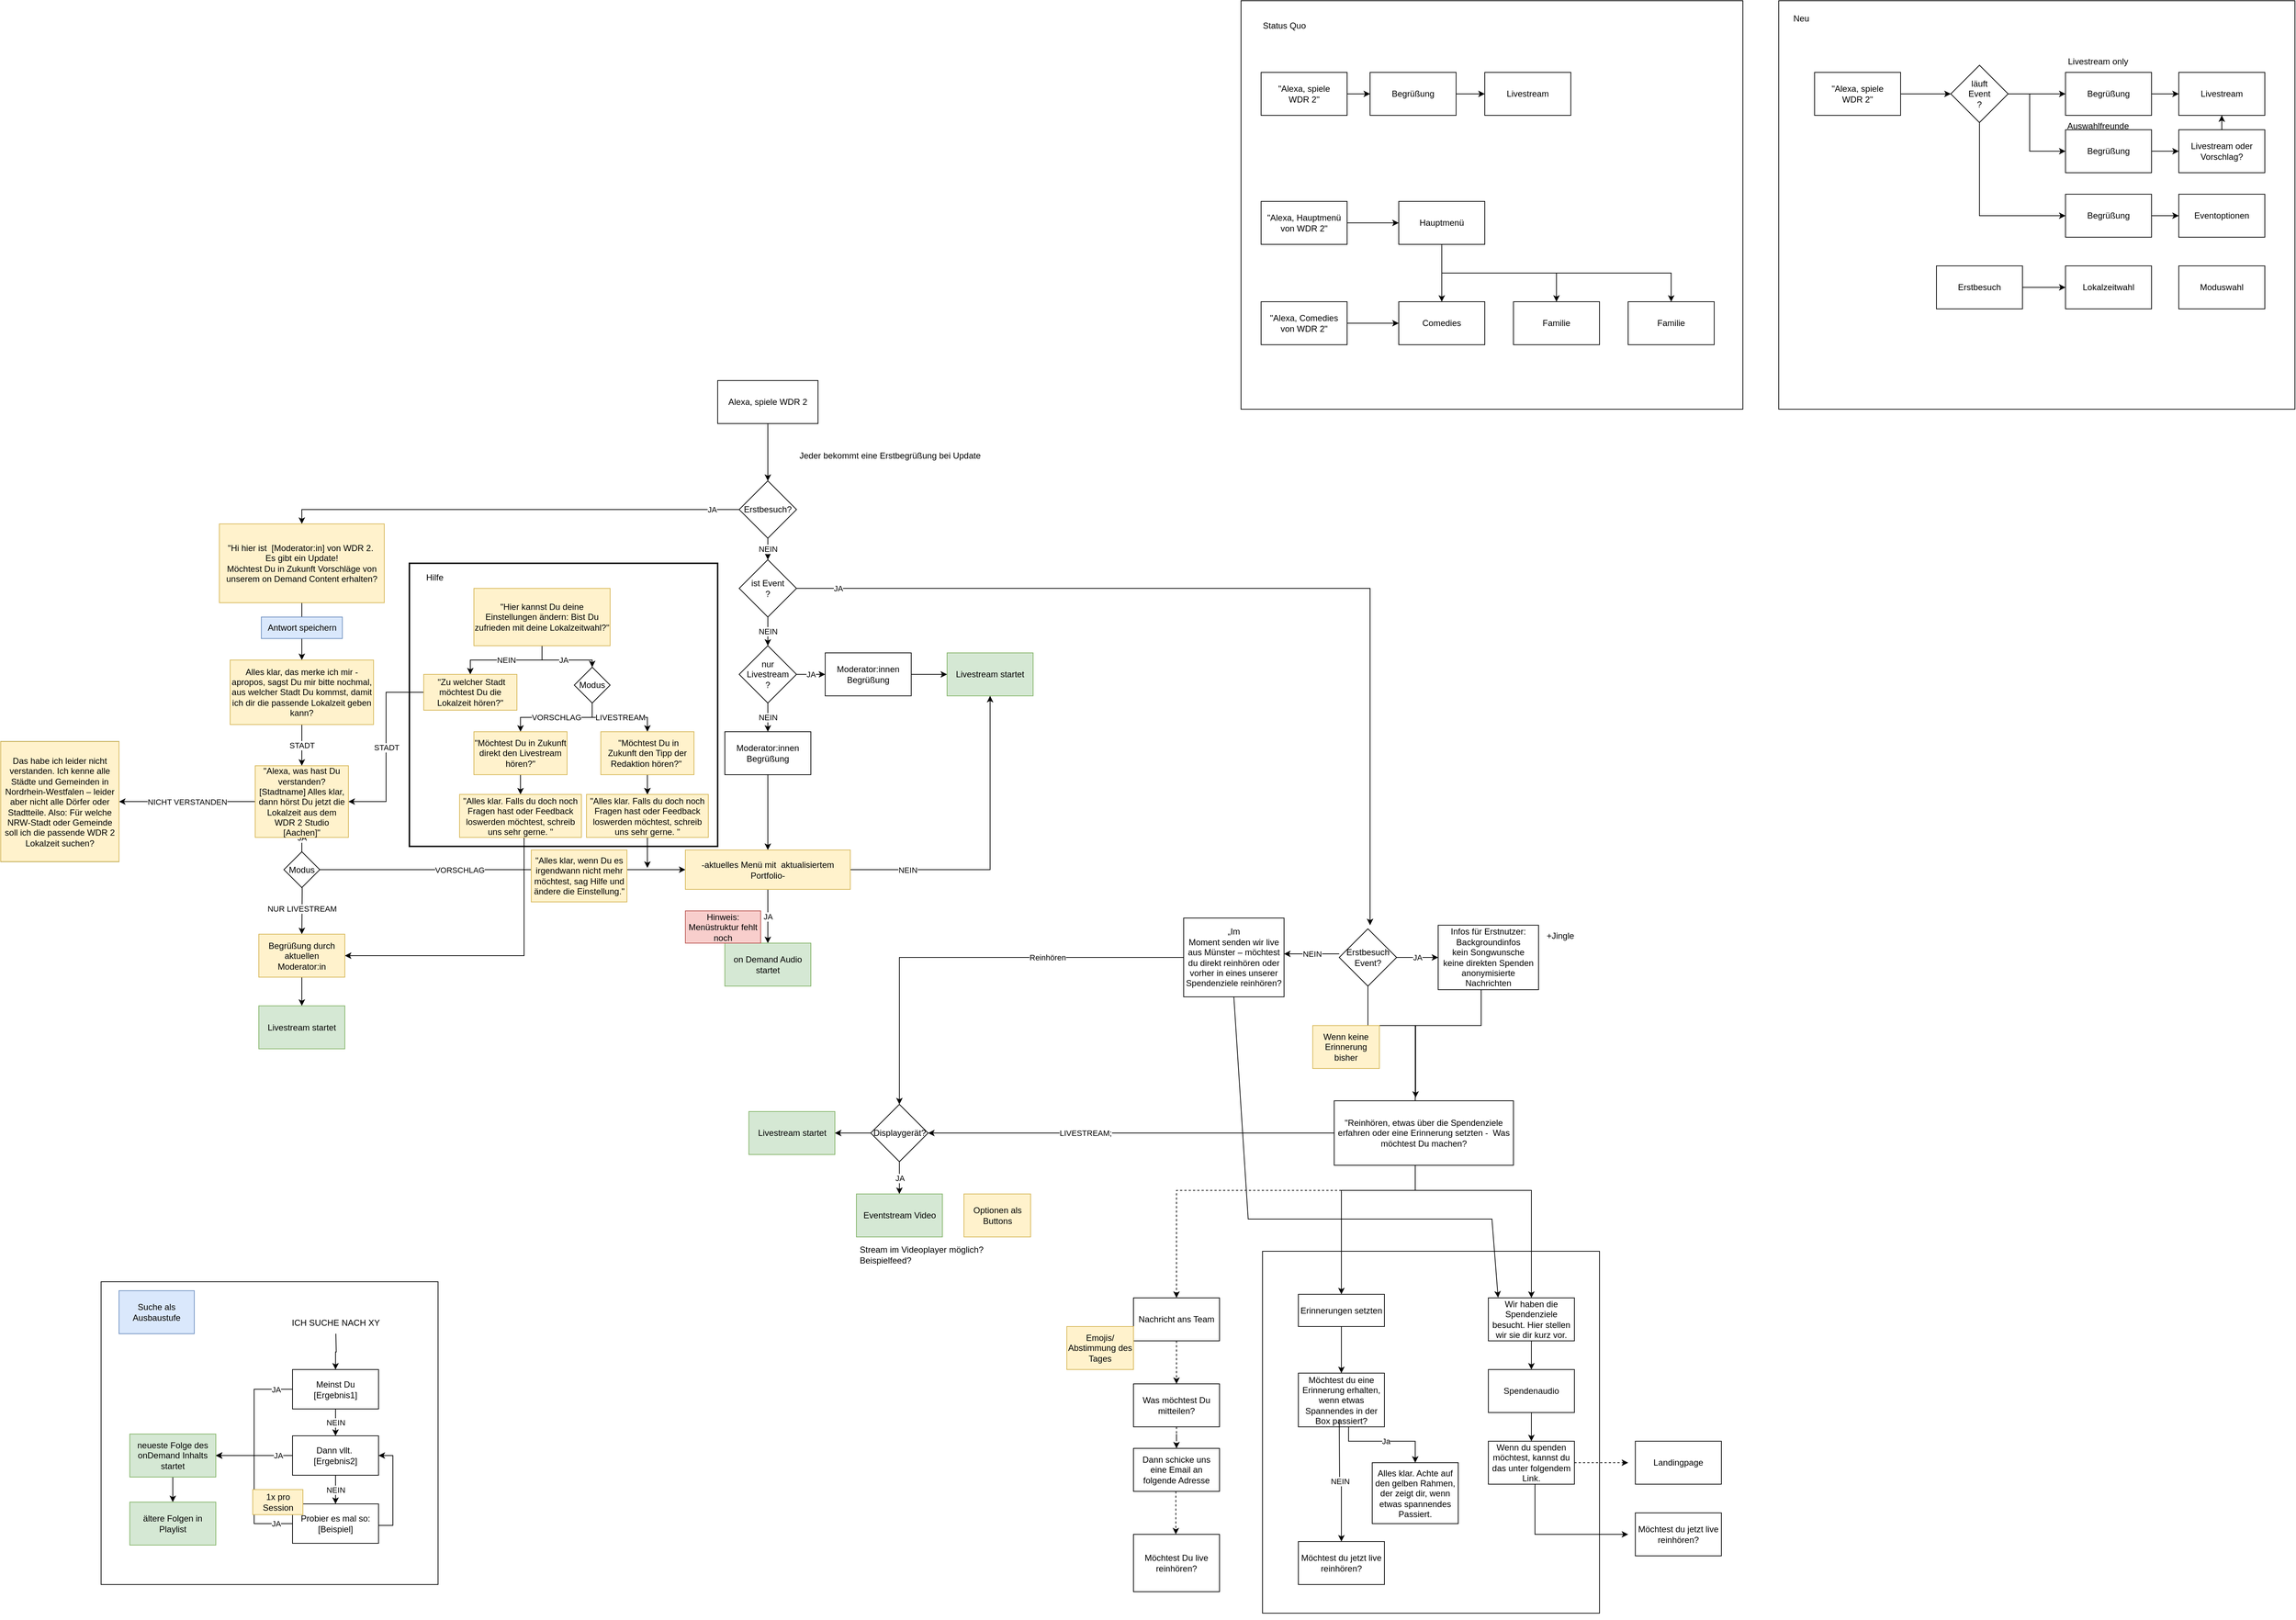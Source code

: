 <mxfile version="20.5.1" type="device"><diagram id="1BWfw4kQG97uARS7tgxG" name="Page-1"><mxGraphModel dx="3076" dy="3131" grid="1" gridSize="10" guides="1" tooltips="1" connect="1" arrows="1" fold="1" page="1" pageScale="1" pageWidth="827" pageHeight="1169" math="0" shadow="0"><root><mxCell id="0"/><mxCell id="1" parent="0"/><mxCell id="7YcZiOQHrRn6iHGHhY76-66" value="" style="rounded=0;whiteSpace=wrap;html=1;strokeWidth=2;" parent="1" vertex="1"><mxGeometry x="-700" y="-575" width="430" height="395" as="geometry"/></mxCell><mxCell id="7YcZiOQHrRn6iHGHhY76-22" value="" style="rounded=0;whiteSpace=wrap;html=1;" parent="1" vertex="1"><mxGeometry x="-1130" y="427.5" width="470" height="422.5" as="geometry"/></mxCell><mxCell id="lq-_9hQ8wIL0oMee9FEf-91" value="" style="rounded=0;whiteSpace=wrap;html=1;" parent="1" vertex="1"><mxGeometry x="1210" y="-1360" width="720" height="570" as="geometry"/></mxCell><mxCell id="lq-_9hQ8wIL0oMee9FEf-60" value="" style="rounded=0;whiteSpace=wrap;html=1;" parent="1" vertex="1"><mxGeometry x="460" y="-1360" width="700" height="570" as="geometry"/></mxCell><mxCell id="Q9zLwbhVWFV0WyVS0sP4-40" value="" style="whiteSpace=wrap;html=1;" parent="1" vertex="1"><mxGeometry x="490" y="385" width="470" height="505" as="geometry"/></mxCell><mxCell id="Q9zLwbhVWFV0WyVS0sP4-1" value="Livestream startet" style="whiteSpace=wrap;html=1;fillColor=#d5e8d4;strokeColor=#82b366;" parent="1" vertex="1"><mxGeometry x="-226.5" y="190" width="120" height="60" as="geometry"/></mxCell><mxCell id="Q9zLwbhVWFV0WyVS0sP4-58" value="Reinhören" style="edgeStyle=orthogonalEdgeStyle;rounded=0;orthogonalLoop=1;jettySize=auto;html=1;entryX=0.5;entryY=0;entryDx=0;entryDy=0;" parent="1" source="Q9zLwbhVWFV0WyVS0sP4-2" target="Q9zLwbhVWFV0WyVS0sP4-57" edge="1"><mxGeometry x="-0.368" relative="1" as="geometry"><mxPoint as="offset"/></mxGeometry></mxCell><mxCell id="Q9zLwbhVWFV0WyVS0sP4-2" value="&lt;span&gt;„Im&lt;br&gt;Moment senden wir live aus Münster – möchtest du direkt reinhören oder vorher in eines unserer Spendenziele reinhören?&lt;/span&gt;" style="whiteSpace=wrap;html=1;" parent="1" vertex="1"><mxGeometry x="380" y="-80" width="140" height="110" as="geometry"/></mxCell><mxCell id="Q9zLwbhVWFV0WyVS0sP4-56" style="edgeStyle=orthogonalEdgeStyle;rounded=0;orthogonalLoop=1;jettySize=auto;html=1;entryX=0.5;entryY=0;entryDx=0;entryDy=0;" parent="1" source="Q9zLwbhVWFV0WyVS0sP4-3" target="Q9zLwbhVWFV0WyVS0sP4-8" edge="1"><mxGeometry relative="1" as="geometry"><Array as="points"><mxPoint x="795" y="70"/><mxPoint x="703" y="70"/><mxPoint x="703" y="180"/></Array></mxGeometry></mxCell><mxCell id="Q9zLwbhVWFV0WyVS0sP4-3" value="Infos für Erstnutzer:&lt;br&gt;Backgroundinfos&lt;br&gt;kein Songwunsche&lt;br&gt;keine direkten Spenden&lt;br&gt;anonymisierte Nachrichten" style="whiteSpace=wrap;html=1;" parent="1" vertex="1"><mxGeometry x="735" y="-70" width="140" height="90" as="geometry"/></mxCell><mxCell id="Q9zLwbhVWFV0WyVS0sP4-6" value="JA" style="edgeStyle=orthogonalEdgeStyle;rounded=0;orthogonalLoop=1;jettySize=auto;html=1;entryX=0;entryY=0.5;entryDx=0;entryDy=0;" parent="1" source="Q9zLwbhVWFV0WyVS0sP4-5" target="Q9zLwbhVWFV0WyVS0sP4-3" edge="1"><mxGeometry relative="1" as="geometry"/></mxCell><mxCell id="Q9zLwbhVWFV0WyVS0sP4-55" style="edgeStyle=orthogonalEdgeStyle;rounded=0;orthogonalLoop=1;jettySize=auto;html=1;entryX=0.454;entryY=-0.048;entryDx=0;entryDy=0;exitX=0.5;exitY=1;exitDx=0;exitDy=0;entryPerimeter=0;" parent="1" source="Q9zLwbhVWFV0WyVS0sP4-5" target="Q9zLwbhVWFV0WyVS0sP4-8" edge="1"><mxGeometry relative="1" as="geometry"><Array as="points"><mxPoint x="637" y="70"/><mxPoint x="703" y="70"/></Array></mxGeometry></mxCell><mxCell id="Q9zLwbhVWFV0WyVS0sP4-5" value="Erstbesuch&lt;br&gt;Event?" style="rhombus;whiteSpace=wrap;html=1;" parent="1" vertex="1"><mxGeometry x="597" y="-65" width="80" height="80" as="geometry"/></mxCell><mxCell id="Q9zLwbhVWFV0WyVS0sP4-20" style="edgeStyle=orthogonalEdgeStyle;rounded=0;orthogonalLoop=1;jettySize=auto;html=1;" parent="1" source="Q9zLwbhVWFV0WyVS0sP4-8" target="Q9zLwbhVWFV0WyVS0sP4-15" edge="1"><mxGeometry relative="1" as="geometry"><Array as="points"><mxPoint x="703" y="300"/><mxPoint x="865" y="300"/></Array></mxGeometry></mxCell><mxCell id="Q9zLwbhVWFV0WyVS0sP4-21" style="edgeStyle=orthogonalEdgeStyle;rounded=0;orthogonalLoop=1;jettySize=auto;html=1;" parent="1" source="Q9zLwbhVWFV0WyVS0sP4-8" target="Q9zLwbhVWFV0WyVS0sP4-16" edge="1"><mxGeometry relative="1" as="geometry"><Array as="points"><mxPoint x="703" y="300"/><mxPoint x="600" y="300"/></Array></mxGeometry></mxCell><mxCell id="Q9zLwbhVWFV0WyVS0sP4-64" style="edgeStyle=orthogonalEdgeStyle;rounded=0;orthogonalLoop=1;jettySize=auto;html=1;entryX=1;entryY=0.5;entryDx=0;entryDy=0;" parent="1" source="Q9zLwbhVWFV0WyVS0sP4-8" target="Q9zLwbhVWFV0WyVS0sP4-57" edge="1"><mxGeometry relative="1" as="geometry"/></mxCell><mxCell id="Q9zLwbhVWFV0WyVS0sP4-65" value="LIVESTREAM;" style="edgeLabel;html=1;align=center;verticalAlign=middle;resizable=0;points=[];" parent="Q9zLwbhVWFV0WyVS0sP4-64" vertex="1" connectable="0"><mxGeometry x="0.226" relative="1" as="geometry"><mxPoint as="offset"/></mxGeometry></mxCell><mxCell id="Q9zLwbhVWFV0WyVS0sP4-8" value="&quot;Reinhören, etwas über die Spendenziele erfahren oder eine Erinnerung setzten -&amp;nbsp; Was möchtest Du machen?" style="whiteSpace=wrap;html=1;" parent="1" vertex="1"><mxGeometry x="590" y="175" width="250" height="90" as="geometry"/></mxCell><mxCell id="Q9zLwbhVWFV0WyVS0sP4-24" style="edgeStyle=orthogonalEdgeStyle;rounded=0;orthogonalLoop=1;jettySize=auto;html=1;entryX=0.5;entryY=0;entryDx=0;entryDy=0;" parent="1" source="Q9zLwbhVWFV0WyVS0sP4-15" target="Q9zLwbhVWFV0WyVS0sP4-23" edge="1"><mxGeometry relative="1" as="geometry"/></mxCell><mxCell id="Q9zLwbhVWFV0WyVS0sP4-15" value="Wir haben die Spendenziele besucht. Hier stellen wir sie dir kurz vor." style="whiteSpace=wrap;html=1;" parent="1" vertex="1"><mxGeometry x="805" y="450" width="120" height="60" as="geometry"/></mxCell><mxCell id="Q9zLwbhVWFV0WyVS0sP4-16" value="Erinnerungen setzten" style="whiteSpace=wrap;html=1;" parent="1" vertex="1"><mxGeometry x="540" y="445" width="120" height="45" as="geometry"/></mxCell><mxCell id="Q9zLwbhVWFV0WyVS0sP4-31" style="edgeStyle=orthogonalEdgeStyle;rounded=0;orthogonalLoop=1;jettySize=auto;html=1;entryX=0.5;entryY=0;entryDx=0;entryDy=0;dashed=1;" parent="1" source="Q9zLwbhVWFV0WyVS0sP4-17" target="Q9zLwbhVWFV0WyVS0sP4-29" edge="1"><mxGeometry relative="1" as="geometry"/></mxCell><mxCell id="Q9zLwbhVWFV0WyVS0sP4-17" value="Nachricht ans Team" style="whiteSpace=wrap;html=1;" parent="1" vertex="1"><mxGeometry x="310" y="450" width="120" height="60" as="geometry"/></mxCell><mxCell id="Q9zLwbhVWFV0WyVS0sP4-46" style="edgeStyle=orthogonalEdgeStyle;rounded=0;orthogonalLoop=1;jettySize=auto;html=1;" parent="1" source="Q9zLwbhVWFV0WyVS0sP4-23" target="Q9zLwbhVWFV0WyVS0sP4-44" edge="1"><mxGeometry relative="1" as="geometry"/></mxCell><mxCell id="Q9zLwbhVWFV0WyVS0sP4-23" value="Spendenaudio" style="whiteSpace=wrap;html=1;" parent="1" vertex="1"><mxGeometry x="805" y="550" width="120" height="60" as="geometry"/></mxCell><mxCell id="Q9zLwbhVWFV0WyVS0sP4-32" style="edgeStyle=orthogonalEdgeStyle;rounded=0;orthogonalLoop=1;jettySize=auto;html=1;entryX=0.5;entryY=0;entryDx=0;entryDy=0;dashed=1;" parent="1" source="Q9zLwbhVWFV0WyVS0sP4-29" target="igc15HLA5XRs-XEgSnmt-10" edge="1"><mxGeometry relative="1" as="geometry"><mxPoint x="370" y="657.5" as="targetPoint"/></mxGeometry></mxCell><mxCell id="Q9zLwbhVWFV0WyVS0sP4-29" value="Was möchtest Du mitteilen?" style="whiteSpace=wrap;html=1;" parent="1" vertex="1"><mxGeometry x="310" y="570" width="120" height="60" as="geometry"/></mxCell><mxCell id="Q9zLwbhVWFV0WyVS0sP4-35" value="Möchtest Du live reinhören?" style="whiteSpace=wrap;html=1;" parent="1" vertex="1"><mxGeometry x="310" y="780" width="120" height="80" as="geometry"/></mxCell><mxCell id="Q9zLwbhVWFV0WyVS0sP4-43" value="Optionen als Buttons" style="whiteSpace=wrap;html=1;fillColor=#fff2cc;strokeColor=#d6b656;" parent="1" vertex="1"><mxGeometry x="73.5" y="305" width="93" height="60" as="geometry"/></mxCell><mxCell id="Q9zLwbhVWFV0WyVS0sP4-44" value="Wenn du spenden möchtest, kannst du das unter folgendem Link." style="whiteSpace=wrap;html=1;" parent="1" vertex="1"><mxGeometry x="805" y="650" width="120" height="60" as="geometry"/></mxCell><mxCell id="Q9zLwbhVWFV0WyVS0sP4-48" value="JA" style="edgeStyle=orthogonalEdgeStyle;rounded=0;orthogonalLoop=1;jettySize=auto;html=1;exitX=1;exitY=0.5;exitDx=0;exitDy=0;" parent="1" source="lq-_9hQ8wIL0oMee9FEf-14" edge="1"><mxGeometry x="-0.909" relative="1" as="geometry"><mxPoint x="260" y="-160" as="sourcePoint"/><mxPoint as="offset"/><mxPoint x="640" y="-70" as="targetPoint"/><Array as="points"><mxPoint x="640" y="-540"/></Array></mxGeometry></mxCell><mxCell id="Q9zLwbhVWFV0WyVS0sP4-49" value="Stream im Videoplayer möglich?&lt;br&gt;&lt;div style=&quot;text-align: left;&quot;&gt;&lt;span style=&quot;background-color: initial;&quot;&gt;Beispielfeed?&lt;/span&gt;&lt;/div&gt;" style="text;html=1;align=center;verticalAlign=middle;resizable=0;points=[];autosize=1;strokeColor=none;fillColor=none;" parent="1" vertex="1"><mxGeometry x="-86.5" y="370" width="200" height="40" as="geometry"/></mxCell><mxCell id="Q9zLwbhVWFV0WyVS0sP4-54" value="Jeder bekommt eine Erstbegrüßung bei Update" style="text;html=1;align=center;verticalAlign=middle;resizable=0;points=[];autosize=1;strokeColor=none;fillColor=none;" parent="1" vertex="1"><mxGeometry x="-170" y="-740" width="280" height="30" as="geometry"/></mxCell><mxCell id="Q9zLwbhVWFV0WyVS0sP4-60" value="JA" style="edgeStyle=orthogonalEdgeStyle;rounded=0;orthogonalLoop=1;jettySize=auto;html=1;entryX=0.5;entryY=0;entryDx=0;entryDy=0;" parent="1" source="Q9zLwbhVWFV0WyVS0sP4-57" target="Q9zLwbhVWFV0WyVS0sP4-59" edge="1"><mxGeometry relative="1" as="geometry"/></mxCell><mxCell id="Q9zLwbhVWFV0WyVS0sP4-63" style="edgeStyle=orthogonalEdgeStyle;rounded=0;orthogonalLoop=1;jettySize=auto;html=1;entryX=1;entryY=0.5;entryDx=0;entryDy=0;" parent="1" source="Q9zLwbhVWFV0WyVS0sP4-57" target="Q9zLwbhVWFV0WyVS0sP4-1" edge="1"><mxGeometry relative="1" as="geometry"/></mxCell><mxCell id="Q9zLwbhVWFV0WyVS0sP4-57" value="Displaygerät?" style="rhombus;whiteSpace=wrap;html=1;" parent="1" vertex="1"><mxGeometry x="-56.5" y="180" width="80" height="80" as="geometry"/></mxCell><mxCell id="Q9zLwbhVWFV0WyVS0sP4-59" value="Eventstream Video" style="whiteSpace=wrap;html=1;fillColor=#d5e8d4;strokeColor=#82b366;" parent="1" vertex="1"><mxGeometry x="-76.5" y="305" width="120" height="60" as="geometry"/></mxCell><mxCell id="lq-_9hQ8wIL0oMee9FEf-22" value="" style="edgeStyle=orthogonalEdgeStyle;rounded=0;orthogonalLoop=1;jettySize=auto;html=1;" parent="1" source="lq-_9hQ8wIL0oMee9FEf-1" target="7YcZiOQHrRn6iHGHhY76-2" edge="1"><mxGeometry relative="1" as="geometry"/></mxCell><mxCell id="lq-_9hQ8wIL0oMee9FEf-1" value="&quot;Hi hier ist&amp;nbsp; [Moderator:in] von WDR 2.&amp;nbsp;&lt;br&gt;Es gibt ein Update!&lt;br&gt;&lt;div&gt;&lt;span style=&quot;background-color: initial;&quot;&gt;Möchtest Du in Zukunft Vorschläge von unserem on Demand Content erhalten?&lt;/span&gt;&lt;br&gt;&lt;/div&gt;" style="whiteSpace=wrap;html=1;" parent="1" vertex="1"><mxGeometry x="-965" y="-630" width="230" height="110" as="geometry"/></mxCell><mxCell id="lq-_9hQ8wIL0oMee9FEf-10" style="edgeStyle=orthogonalEdgeStyle;rounded=0;orthogonalLoop=1;jettySize=auto;html=1;" parent="1" source="lq-_9hQ8wIL0oMee9FEf-2" target="lq-_9hQ8wIL0oMee9FEf-8" edge="1"><mxGeometry relative="1" as="geometry"/></mxCell><mxCell id="lq-_9hQ8wIL0oMee9FEf-2" value="Alexa, spiele WDR 2" style="whiteSpace=wrap;html=1;" parent="1" vertex="1"><mxGeometry x="-270" y="-830" width="140" height="60" as="geometry"/></mxCell><mxCell id="lq-_9hQ8wIL0oMee9FEf-23" value="JA" style="edgeStyle=orthogonalEdgeStyle;rounded=0;orthogonalLoop=1;jettySize=auto;html=1;" parent="1" source="lq-_9hQ8wIL0oMee9FEf-3" edge="1"><mxGeometry relative="1" as="geometry"><mxPoint x="-850" y="-232.5" as="targetPoint"/></mxGeometry></mxCell><mxCell id="lq-_9hQ8wIL0oMee9FEf-98" value="NICHT VERSTANDEN" style="edgeStyle=orthogonalEdgeStyle;rounded=0;orthogonalLoop=1;jettySize=auto;html=1;" parent="1" source="lq-_9hQ8wIL0oMee9FEf-3" target="lq-_9hQ8wIL0oMee9FEf-4" edge="1"><mxGeometry relative="1" as="geometry"/></mxCell><mxCell id="lq-_9hQ8wIL0oMee9FEf-3" value="&quot;Alexa, was hast Du verstanden? [Stadtname] Alles klar, dann hörst Du jetzt die Lokalzeit aus dem WDR 2 Studio [Aachen]&quot;" style="whiteSpace=wrap;html=1;" parent="1" vertex="1"><mxGeometry x="-915" y="-292.5" width="130" height="100" as="geometry"/></mxCell><mxCell id="lq-_9hQ8wIL0oMee9FEf-4" value="Das habe ich leider nicht verstanden. Ich kenne alle Städte und Gemeinden in Nordrhein-Westfalen – leider aber nicht alle Dörfer oder Stadtteile. Also: Für welche NRW-Stadt oder Gemeinde soll ich die passende WDR 2 Lokalzeit suchen?" style="whiteSpace=wrap;html=1;" parent="1" vertex="1"><mxGeometry x="-1270" y="-326.25" width="165" height="167.5" as="geometry"/></mxCell><mxCell id="lq-_9hQ8wIL0oMee9FEf-24" value="NUR LIVESTREAM" style="edgeStyle=orthogonalEdgeStyle;rounded=0;orthogonalLoop=1;jettySize=auto;html=1;" parent="1" target="lq-_9hQ8wIL0oMee9FEf-7" edge="1"><mxGeometry x="0.417" relative="1" as="geometry"><mxPoint x="-850" y="-177.5" as="sourcePoint"/><mxPoint as="offset"/></mxGeometry></mxCell><mxCell id="lq-_9hQ8wIL0oMee9FEf-35" value="VORSCHLAG" style="edgeStyle=orthogonalEdgeStyle;rounded=0;orthogonalLoop=1;jettySize=auto;html=1;entryX=0;entryY=0.5;entryDx=0;entryDy=0;exitX=1;exitY=0.5;exitDx=0;exitDy=0;" parent="1" source="7YcZiOQHrRn6iHGHhY76-6" target="lq-_9hQ8wIL0oMee9FEf-27" edge="1"><mxGeometry x="-0.235" relative="1" as="geometry"><mxPoint x="-583" y="-322.5" as="targetPoint"/><mxPoint x="-735" y="-57.517" as="sourcePoint"/><mxPoint as="offset"/></mxGeometry></mxCell><mxCell id="lq-_9hQ8wIL0oMee9FEf-29" style="edgeStyle=orthogonalEdgeStyle;rounded=0;orthogonalLoop=1;jettySize=auto;html=1;" parent="1" source="lq-_9hQ8wIL0oMee9FEf-7" target="lq-_9hQ8wIL0oMee9FEf-28" edge="1"><mxGeometry relative="1" as="geometry"/></mxCell><mxCell id="lq-_9hQ8wIL0oMee9FEf-7" value="Begrüßung durch aktuellen Moderator:in" style="whiteSpace=wrap;html=1;" parent="1" vertex="1"><mxGeometry x="-910" y="-57.5" width="120" height="60" as="geometry"/></mxCell><mxCell id="lq-_9hQ8wIL0oMee9FEf-9" value="JA" style="edgeStyle=orthogonalEdgeStyle;rounded=0;orthogonalLoop=1;jettySize=auto;html=1;entryX=0.5;entryY=0;entryDx=0;entryDy=0;" parent="1" source="lq-_9hQ8wIL0oMee9FEf-8" target="lq-_9hQ8wIL0oMee9FEf-1" edge="1"><mxGeometry x="-0.878" relative="1" as="geometry"><mxPoint as="offset"/></mxGeometry></mxCell><mxCell id="lq-_9hQ8wIL0oMee9FEf-15" value="NEIN" style="edgeStyle=orthogonalEdgeStyle;rounded=0;orthogonalLoop=1;jettySize=auto;html=1;entryX=0.5;entryY=0;entryDx=0;entryDy=0;" parent="1" source="lq-_9hQ8wIL0oMee9FEf-8" target="lq-_9hQ8wIL0oMee9FEf-14" edge="1"><mxGeometry relative="1" as="geometry"/></mxCell><mxCell id="lq-_9hQ8wIL0oMee9FEf-8" value="Erstbesuch?" style="rhombus;whiteSpace=wrap;html=1;" parent="1" vertex="1"><mxGeometry x="-240" y="-690" width="80" height="80" as="geometry"/></mxCell><mxCell id="lq-_9hQ8wIL0oMee9FEf-20" value="JA" style="edgeStyle=orthogonalEdgeStyle;rounded=0;orthogonalLoop=1;jettySize=auto;html=1;entryX=0;entryY=0.5;entryDx=0;entryDy=0;" parent="1" source="lq-_9hQ8wIL0oMee9FEf-11" target="lq-_9hQ8wIL0oMee9FEf-19" edge="1"><mxGeometry relative="1" as="geometry"/></mxCell><mxCell id="lq-_9hQ8wIL0oMee9FEf-26" value="NEIN" style="edgeStyle=orthogonalEdgeStyle;rounded=0;orthogonalLoop=1;jettySize=auto;html=1;entryX=0.5;entryY=0;entryDx=0;entryDy=0;" parent="1" source="lq-_9hQ8wIL0oMee9FEf-11" target="lq-_9hQ8wIL0oMee9FEf-25" edge="1"><mxGeometry relative="1" as="geometry"/></mxCell><mxCell id="lq-_9hQ8wIL0oMee9FEf-11" value="nur Livestream&lt;br&gt;?" style="rhombus;whiteSpace=wrap;html=1;" parent="1" vertex="1"><mxGeometry x="-240" y="-460" width="80" height="80" as="geometry"/></mxCell><mxCell id="lq-_9hQ8wIL0oMee9FEf-16" value="NEIN" style="edgeStyle=orthogonalEdgeStyle;rounded=0;orthogonalLoop=1;jettySize=auto;html=1;" parent="1" source="lq-_9hQ8wIL0oMee9FEf-14" target="lq-_9hQ8wIL0oMee9FEf-11" edge="1"><mxGeometry relative="1" as="geometry"/></mxCell><mxCell id="lq-_9hQ8wIL0oMee9FEf-14" value="ist Event&lt;br&gt;?" style="rhombus;whiteSpace=wrap;html=1;" parent="1" vertex="1"><mxGeometry x="-240" y="-580" width="80" height="80" as="geometry"/></mxCell><mxCell id="lq-_9hQ8wIL0oMee9FEf-17" value="Livestream startet" style="whiteSpace=wrap;html=1;fillColor=#d5e8d4;strokeColor=#82b366;" parent="1" vertex="1"><mxGeometry x="50" y="-450" width="120" height="60" as="geometry"/></mxCell><mxCell id="lq-_9hQ8wIL0oMee9FEf-21" style="edgeStyle=orthogonalEdgeStyle;rounded=0;orthogonalLoop=1;jettySize=auto;html=1;entryX=0;entryY=0.5;entryDx=0;entryDy=0;" parent="1" source="lq-_9hQ8wIL0oMee9FEf-19" target="lq-_9hQ8wIL0oMee9FEf-17" edge="1"><mxGeometry relative="1" as="geometry"/></mxCell><mxCell id="lq-_9hQ8wIL0oMee9FEf-19" value="Moderator:innen Begrüßung" style="whiteSpace=wrap;html=1;" parent="1" vertex="1"><mxGeometry x="-120" y="-450" width="120" height="60" as="geometry"/></mxCell><mxCell id="lq-_9hQ8wIL0oMee9FEf-31" style="edgeStyle=orthogonalEdgeStyle;rounded=0;orthogonalLoop=1;jettySize=auto;html=1;" parent="1" source="lq-_9hQ8wIL0oMee9FEf-25" target="lq-_9hQ8wIL0oMee9FEf-27" edge="1"><mxGeometry relative="1" as="geometry"/></mxCell><mxCell id="lq-_9hQ8wIL0oMee9FEf-25" value="Moderator:innen Begrüßung" style="whiteSpace=wrap;html=1;" parent="1" vertex="1"><mxGeometry x="-260" y="-340" width="120" height="60" as="geometry"/></mxCell><mxCell id="lq-_9hQ8wIL0oMee9FEf-30" value="NEIN" style="edgeStyle=orthogonalEdgeStyle;rounded=0;orthogonalLoop=1;jettySize=auto;html=1;entryX=0.5;entryY=1;entryDx=0;entryDy=0;" parent="1" source="lq-_9hQ8wIL0oMee9FEf-27" target="lq-_9hQ8wIL0oMee9FEf-17" edge="1"><mxGeometry x="-0.636" relative="1" as="geometry"><mxPoint as="offset"/></mxGeometry></mxCell><mxCell id="lq-_9hQ8wIL0oMee9FEf-40" value="JA" style="edgeStyle=orthogonalEdgeStyle;rounded=0;orthogonalLoop=1;jettySize=auto;html=1;" parent="1" source="lq-_9hQ8wIL0oMee9FEf-27" target="7YcZiOQHrRn6iHGHhY76-24" edge="1"><mxGeometry relative="1" as="geometry"/></mxCell><mxCell id="lq-_9hQ8wIL0oMee9FEf-27" value="-aktuelles Menü mit&amp;nbsp; aktualisiertem Portfolio-" style="whiteSpace=wrap;html=1;fillColor=#fff2cc;strokeColor=#d6b656;" parent="1" vertex="1"><mxGeometry x="-315" y="-175" width="230" height="55" as="geometry"/></mxCell><mxCell id="lq-_9hQ8wIL0oMee9FEf-28" value="Livestream startet" style="whiteSpace=wrap;html=1;fillColor=#d5e8d4;strokeColor=#82b366;" parent="1" vertex="1"><mxGeometry x="-910" y="42.5" width="120" height="60" as="geometry"/></mxCell><mxCell id="lq-_9hQ8wIL0oMee9FEf-38" value="ICH SUCHE NACH XY" style="text;html=1;align=center;verticalAlign=middle;resizable=0;points=[];autosize=1;strokeColor=none;fillColor=none;" parent="1" vertex="1"><mxGeometry x="-878" y="470" width="150" height="30" as="geometry"/></mxCell><mxCell id="lq-_9hQ8wIL0oMee9FEf-65" style="edgeStyle=orthogonalEdgeStyle;rounded=0;orthogonalLoop=1;jettySize=auto;html=1;entryX=0;entryY=0.5;entryDx=0;entryDy=0;" parent="1" source="lq-_9hQ8wIL0oMee9FEf-54" target="lq-_9hQ8wIL0oMee9FEf-55" edge="1"><mxGeometry relative="1" as="geometry"/></mxCell><mxCell id="lq-_9hQ8wIL0oMee9FEf-54" value="Begrüßung" style="whiteSpace=wrap;html=1;" parent="1" vertex="1"><mxGeometry x="640" y="-1260" width="120" height="60" as="geometry"/></mxCell><mxCell id="lq-_9hQ8wIL0oMee9FEf-55" value="Livestream" style="whiteSpace=wrap;html=1;" parent="1" vertex="1"><mxGeometry x="800" y="-1260" width="120" height="60" as="geometry"/></mxCell><mxCell id="lq-_9hQ8wIL0oMee9FEf-61" style="edgeStyle=orthogonalEdgeStyle;rounded=0;orthogonalLoop=1;jettySize=auto;html=1;" parent="1" source="lq-_9hQ8wIL0oMee9FEf-56" target="lq-_9hQ8wIL0oMee9FEf-57" edge="1"><mxGeometry relative="1" as="geometry"/></mxCell><mxCell id="lq-_9hQ8wIL0oMee9FEf-63" style="edgeStyle=orthogonalEdgeStyle;rounded=0;orthogonalLoop=1;jettySize=auto;html=1;" parent="1" source="lq-_9hQ8wIL0oMee9FEf-56" target="lq-_9hQ8wIL0oMee9FEf-58" edge="1"><mxGeometry relative="1" as="geometry"><Array as="points"><mxPoint x="740" y="-980"/><mxPoint x="900" y="-980"/></Array></mxGeometry></mxCell><mxCell id="lq-_9hQ8wIL0oMee9FEf-64" style="edgeStyle=orthogonalEdgeStyle;rounded=0;orthogonalLoop=1;jettySize=auto;html=1;" parent="1" source="lq-_9hQ8wIL0oMee9FEf-56" target="lq-_9hQ8wIL0oMee9FEf-59" edge="1"><mxGeometry relative="1" as="geometry"><Array as="points"><mxPoint x="740" y="-980"/><mxPoint x="1060" y="-980"/></Array></mxGeometry></mxCell><mxCell id="lq-_9hQ8wIL0oMee9FEf-56" value="Hauptmenü" style="whiteSpace=wrap;html=1;" parent="1" vertex="1"><mxGeometry x="680" y="-1080" width="120" height="60" as="geometry"/></mxCell><mxCell id="lq-_9hQ8wIL0oMee9FEf-57" value="Comedies" style="whiteSpace=wrap;html=1;" parent="1" vertex="1"><mxGeometry x="680" y="-940" width="120" height="60" as="geometry"/></mxCell><mxCell id="lq-_9hQ8wIL0oMee9FEf-58" value="Familie" style="whiteSpace=wrap;html=1;" parent="1" vertex="1"><mxGeometry x="840" y="-940" width="120" height="60" as="geometry"/></mxCell><mxCell id="lq-_9hQ8wIL0oMee9FEf-59" value="Familie" style="whiteSpace=wrap;html=1;" parent="1" vertex="1"><mxGeometry x="1000" y="-940" width="120" height="60" as="geometry"/></mxCell><mxCell id="lq-_9hQ8wIL0oMee9FEf-67" style="edgeStyle=orthogonalEdgeStyle;rounded=0;orthogonalLoop=1;jettySize=auto;html=1;entryX=0;entryY=0.5;entryDx=0;entryDy=0;" parent="1" source="lq-_9hQ8wIL0oMee9FEf-66" target="lq-_9hQ8wIL0oMee9FEf-54" edge="1"><mxGeometry relative="1" as="geometry"/></mxCell><mxCell id="lq-_9hQ8wIL0oMee9FEf-66" value="&quot;Alexa, spiele &lt;br&gt;WDR 2&quot;" style="whiteSpace=wrap;html=1;" parent="1" vertex="1"><mxGeometry x="488" y="-1260" width="120" height="60" as="geometry"/></mxCell><mxCell id="lq-_9hQ8wIL0oMee9FEf-69" style="edgeStyle=orthogonalEdgeStyle;rounded=0;orthogonalLoop=1;jettySize=auto;html=1;" parent="1" source="lq-_9hQ8wIL0oMee9FEf-68" target="lq-_9hQ8wIL0oMee9FEf-56" edge="1"><mxGeometry relative="1" as="geometry"/></mxCell><mxCell id="lq-_9hQ8wIL0oMee9FEf-68" value="&quot;Alexa, Hauptmenü&lt;br&gt;von WDR 2&quot;" style="whiteSpace=wrap;html=1;" parent="1" vertex="1"><mxGeometry x="488" y="-1080" width="120" height="60" as="geometry"/></mxCell><mxCell id="lq-_9hQ8wIL0oMee9FEf-71" style="edgeStyle=orthogonalEdgeStyle;rounded=0;orthogonalLoop=1;jettySize=auto;html=1;entryX=0;entryY=0.5;entryDx=0;entryDy=0;" parent="1" source="lq-_9hQ8wIL0oMee9FEf-70" target="lq-_9hQ8wIL0oMee9FEf-57" edge="1"><mxGeometry relative="1" as="geometry"/></mxCell><mxCell id="lq-_9hQ8wIL0oMee9FEf-70" value="&quot;Alexa, Comedies&lt;br&gt;von WDR 2&quot;" style="whiteSpace=wrap;html=1;" parent="1" vertex="1"><mxGeometry x="488" y="-940" width="120" height="60" as="geometry"/></mxCell><mxCell id="lq-_9hQ8wIL0oMee9FEf-72" value="Status Quo" style="text;html=1;align=center;verticalAlign=middle;resizable=0;points=[];autosize=1;strokeColor=none;fillColor=none;" parent="1" vertex="1"><mxGeometry x="480" y="-1340" width="80" height="30" as="geometry"/></mxCell><mxCell id="lq-_9hQ8wIL0oMee9FEf-77" style="edgeStyle=orthogonalEdgeStyle;rounded=0;orthogonalLoop=1;jettySize=auto;html=1;entryX=0;entryY=0.5;entryDx=0;entryDy=0;" parent="1" source="lq-_9hQ8wIL0oMee9FEf-73" target="lq-_9hQ8wIL0oMee9FEf-75" edge="1"><mxGeometry relative="1" as="geometry"/></mxCell><mxCell id="lq-_9hQ8wIL0oMee9FEf-73" value="Begrüßung" style="whiteSpace=wrap;html=1;" parent="1" vertex="1"><mxGeometry x="1610" y="-1260" width="120" height="60" as="geometry"/></mxCell><mxCell id="lq-_9hQ8wIL0oMee9FEf-76" style="edgeStyle=orthogonalEdgeStyle;rounded=0;orthogonalLoop=1;jettySize=auto;html=1;" parent="1" source="lq-_9hQ8wIL0oMee9FEf-74" target="lq-_9hQ8wIL0oMee9FEf-83" edge="1"><mxGeometry relative="1" as="geometry"/></mxCell><mxCell id="lq-_9hQ8wIL0oMee9FEf-79" style="edgeStyle=orthogonalEdgeStyle;rounded=0;orthogonalLoop=1;jettySize=auto;html=1;entryX=0;entryY=0.5;entryDx=0;entryDy=0;exitX=1;exitY=0.5;exitDx=0;exitDy=0;" parent="1" source="lq-_9hQ8wIL0oMee9FEf-83" target="lq-_9hQ8wIL0oMee9FEf-78" edge="1"><mxGeometry relative="1" as="geometry"><Array as="points"><mxPoint x="1560" y="-1230"/><mxPoint x="1560" y="-1150"/></Array></mxGeometry></mxCell><mxCell id="lq-_9hQ8wIL0oMee9FEf-74" value="&quot;Alexa, spiele &lt;br&gt;WDR 2&quot;" style="whiteSpace=wrap;html=1;" parent="1" vertex="1"><mxGeometry x="1260" y="-1260" width="120" height="60" as="geometry"/></mxCell><mxCell id="lq-_9hQ8wIL0oMee9FEf-75" value="Livestream" style="whiteSpace=wrap;html=1;" parent="1" vertex="1"><mxGeometry x="1768" y="-1260" width="120" height="60" as="geometry"/></mxCell><mxCell id="lq-_9hQ8wIL0oMee9FEf-81" style="edgeStyle=orthogonalEdgeStyle;rounded=0;orthogonalLoop=1;jettySize=auto;html=1;entryX=0;entryY=0.5;entryDx=0;entryDy=0;" parent="1" source="lq-_9hQ8wIL0oMee9FEf-78" target="lq-_9hQ8wIL0oMee9FEf-80" edge="1"><mxGeometry relative="1" as="geometry"/></mxCell><mxCell id="lq-_9hQ8wIL0oMee9FEf-78" value="Begrüßung" style="whiteSpace=wrap;html=1;" parent="1" vertex="1"><mxGeometry x="1610" y="-1180" width="120" height="60" as="geometry"/></mxCell><mxCell id="lq-_9hQ8wIL0oMee9FEf-82" style="edgeStyle=orthogonalEdgeStyle;rounded=0;orthogonalLoop=1;jettySize=auto;html=1;entryX=0.5;entryY=1;entryDx=0;entryDy=0;" parent="1" source="lq-_9hQ8wIL0oMee9FEf-80" target="lq-_9hQ8wIL0oMee9FEf-75" edge="1"><mxGeometry relative="1" as="geometry"/></mxCell><mxCell id="lq-_9hQ8wIL0oMee9FEf-80" value="Livestream oder Vorschlag?" style="whiteSpace=wrap;html=1;" parent="1" vertex="1"><mxGeometry x="1768" y="-1180" width="120" height="60" as="geometry"/></mxCell><mxCell id="lq-_9hQ8wIL0oMee9FEf-84" style="edgeStyle=orthogonalEdgeStyle;rounded=0;orthogonalLoop=1;jettySize=auto;html=1;entryX=0;entryY=0.5;entryDx=0;entryDy=0;" parent="1" source="lq-_9hQ8wIL0oMee9FEf-83" target="lq-_9hQ8wIL0oMee9FEf-73" edge="1"><mxGeometry relative="1" as="geometry"/></mxCell><mxCell id="lq-_9hQ8wIL0oMee9FEf-87" style="edgeStyle=orthogonalEdgeStyle;rounded=0;orthogonalLoop=1;jettySize=auto;html=1;entryX=0;entryY=0.5;entryDx=0;entryDy=0;" parent="1" source="lq-_9hQ8wIL0oMee9FEf-83" target="lq-_9hQ8wIL0oMee9FEf-85" edge="1"><mxGeometry relative="1" as="geometry"><Array as="points"><mxPoint x="1490" y="-1060"/></Array></mxGeometry></mxCell><mxCell id="lq-_9hQ8wIL0oMee9FEf-83" value="läuft &lt;br&gt;Event&lt;br&gt;?" style="rhombus;whiteSpace=wrap;html=1;" parent="1" vertex="1"><mxGeometry x="1450" y="-1270" width="80" height="80" as="geometry"/></mxCell><mxCell id="lq-_9hQ8wIL0oMee9FEf-88" style="edgeStyle=orthogonalEdgeStyle;rounded=0;orthogonalLoop=1;jettySize=auto;html=1;entryX=0;entryY=0.5;entryDx=0;entryDy=0;" parent="1" source="lq-_9hQ8wIL0oMee9FEf-85" target="lq-_9hQ8wIL0oMee9FEf-86" edge="1"><mxGeometry relative="1" as="geometry"/></mxCell><mxCell id="lq-_9hQ8wIL0oMee9FEf-85" value="Begrüßung" style="whiteSpace=wrap;html=1;" parent="1" vertex="1"><mxGeometry x="1610" y="-1090" width="120" height="60" as="geometry"/></mxCell><mxCell id="lq-_9hQ8wIL0oMee9FEf-86" value="Eventoptionen" style="whiteSpace=wrap;html=1;" parent="1" vertex="1"><mxGeometry x="1768" y="-1090" width="120" height="60" as="geometry"/></mxCell><mxCell id="lq-_9hQ8wIL0oMee9FEf-89" value="Livestream only" style="text;html=1;align=center;verticalAlign=middle;resizable=0;points=[];autosize=1;strokeColor=none;fillColor=none;" parent="1" vertex="1"><mxGeometry x="1600" y="-1290" width="110" height="30" as="geometry"/></mxCell><mxCell id="lq-_9hQ8wIL0oMee9FEf-90" value="Auswahlfreunde" style="text;html=1;align=center;verticalAlign=middle;resizable=0;points=[];autosize=1;strokeColor=none;fillColor=none;" parent="1" vertex="1"><mxGeometry x="1600" y="-1200" width="110" height="30" as="geometry"/></mxCell><mxCell id="lq-_9hQ8wIL0oMee9FEf-92" value="Neu" style="text;html=1;align=center;verticalAlign=middle;resizable=0;points=[];autosize=1;strokeColor=none;fillColor=none;" parent="1" vertex="1"><mxGeometry x="1216" y="-1350" width="50" height="30" as="geometry"/></mxCell><mxCell id="lq-_9hQ8wIL0oMee9FEf-101" value="Suche als Ausbaustufe" style="whiteSpace=wrap;html=1;fillColor=#dae8fc;strokeColor=#6c8ebf;" parent="1" vertex="1"><mxGeometry x="-1105" y="440" width="105" height="60" as="geometry"/></mxCell><mxCell id="lq-_9hQ8wIL0oMee9FEf-105" style="edgeStyle=orthogonalEdgeStyle;rounded=0;orthogonalLoop=1;jettySize=auto;html=1;entryX=0;entryY=0.5;entryDx=0;entryDy=0;" parent="1" source="lq-_9hQ8wIL0oMee9FEf-102" target="lq-_9hQ8wIL0oMee9FEf-103" edge="1"><mxGeometry relative="1" as="geometry"/></mxCell><mxCell id="lq-_9hQ8wIL0oMee9FEf-102" value="Erstbesuch" style="whiteSpace=wrap;html=1;" parent="1" vertex="1"><mxGeometry x="1430" y="-990" width="120" height="60" as="geometry"/></mxCell><mxCell id="lq-_9hQ8wIL0oMee9FEf-103" value="Lokalzeitwahl" style="whiteSpace=wrap;html=1;" parent="1" vertex="1"><mxGeometry x="1610" y="-990" width="120" height="60" as="geometry"/></mxCell><mxCell id="lq-_9hQ8wIL0oMee9FEf-104" value="Moduswahl" style="whiteSpace=wrap;html=1;" parent="1" vertex="1"><mxGeometry x="1768" y="-990" width="120" height="60" as="geometry"/></mxCell><mxCell id="lq-_9hQ8wIL0oMee9FEf-108" value="+Jingle" style="text;html=1;align=center;verticalAlign=middle;resizable=0;points=[];autosize=1;strokeColor=none;fillColor=none;" parent="1" vertex="1"><mxGeometry x="875" y="-70" width="60" height="30" as="geometry"/></mxCell><mxCell id="7YcZiOQHrRn6iHGHhY76-1" value="Antwort speichern" style="whiteSpace=wrap;html=1;fillColor=#dae8fc;strokeColor=#6c8ebf;" parent="1" vertex="1"><mxGeometry x="-906.5" y="-500" width="113" height="30" as="geometry"/></mxCell><mxCell id="7YcZiOQHrRn6iHGHhY76-5" value="STADT" style="edgeStyle=orthogonalEdgeStyle;rounded=0;orthogonalLoop=1;jettySize=auto;html=1;" parent="1" source="7YcZiOQHrRn6iHGHhY76-2" target="lq-_9hQ8wIL0oMee9FEf-3" edge="1"><mxGeometry relative="1" as="geometry"/></mxCell><mxCell id="7YcZiOQHrRn6iHGHhY76-2" value="Alles klar, das merke ich mir - apropos, sagst Du mir bitte nochmal, aus welcher Stadt Du kommst, damit ich dir die passende Lokalzeit geben kann?" style="whiteSpace=wrap;html=1;" parent="1" vertex="1"><mxGeometry x="-950" y="-440" width="200" height="90" as="geometry"/></mxCell><mxCell id="7YcZiOQHrRn6iHGHhY76-6" value="Modus" style="rhombus;whiteSpace=wrap;html=1;" parent="1" vertex="1"><mxGeometry x="-875" y="-172.5" width="50" height="50" as="geometry"/></mxCell><mxCell id="7YcZiOQHrRn6iHGHhY76-7" value="NEIN" style="edgeStyle=orthogonalEdgeStyle;rounded=0;orthogonalLoop=1;jettySize=auto;html=1;" parent="1" source="7YcZiOQHrRn6iHGHhY76-9" target="7YcZiOQHrRn6iHGHhY76-13" edge="1"><mxGeometry relative="1" as="geometry"/></mxCell><mxCell id="7YcZiOQHrRn6iHGHhY76-8" value="JA" style="edgeStyle=orthogonalEdgeStyle;rounded=0;orthogonalLoop=1;jettySize=auto;html=1;entryX=1;entryY=0.5;entryDx=0;entryDy=0;" parent="1" source="7YcZiOQHrRn6iHGHhY76-9" target="7YcZiOQHrRn6iHGHhY76-19" edge="1"><mxGeometry x="-0.77" relative="1" as="geometry"><mxPoint as="offset"/></mxGeometry></mxCell><mxCell id="7YcZiOQHrRn6iHGHhY76-9" value="Meinst Du [Ergebnis1]" style="whiteSpace=wrap;html=1;" parent="1" vertex="1"><mxGeometry x="-863" y="550" width="120" height="55" as="geometry"/></mxCell><mxCell id="7YcZiOQHrRn6iHGHhY76-10" style="edgeStyle=orthogonalEdgeStyle;rounded=0;orthogonalLoop=1;jettySize=auto;html=1;exitX=0.483;exitY=1.141;exitDx=0;exitDy=0;exitPerimeter=0;" parent="1" target="7YcZiOQHrRn6iHGHhY76-9" edge="1"><mxGeometry relative="1" as="geometry"><mxPoint x="-802.55" y="500" as="sourcePoint"/></mxGeometry></mxCell><mxCell id="7YcZiOQHrRn6iHGHhY76-11" value="NEIN" style="edgeStyle=orthogonalEdgeStyle;rounded=0;orthogonalLoop=1;jettySize=auto;html=1;entryX=0.5;entryY=0;entryDx=0;entryDy=0;" parent="1" source="7YcZiOQHrRn6iHGHhY76-13" target="7YcZiOQHrRn6iHGHhY76-16" edge="1"><mxGeometry relative="1" as="geometry"/></mxCell><mxCell id="7YcZiOQHrRn6iHGHhY76-12" value="JA" style="edgeStyle=orthogonalEdgeStyle;rounded=0;orthogonalLoop=1;jettySize=auto;html=1;entryX=1;entryY=0.5;entryDx=0;entryDy=0;" parent="1" source="7YcZiOQHrRn6iHGHhY76-13" target="7YcZiOQHrRn6iHGHhY76-19" edge="1"><mxGeometry x="-0.62" relative="1" as="geometry"><mxPoint x="-1010" y="657.5" as="targetPoint"/><mxPoint as="offset"/></mxGeometry></mxCell><mxCell id="7YcZiOQHrRn6iHGHhY76-13" value="Dann vllt.&amp;nbsp; &lt;br&gt;[Ergebnis2]" style="whiteSpace=wrap;html=1;" parent="1" vertex="1"><mxGeometry x="-863" y="642.5" width="120" height="55" as="geometry"/></mxCell><mxCell id="7YcZiOQHrRn6iHGHhY76-14" value="JA" style="edgeStyle=orthogonalEdgeStyle;rounded=0;orthogonalLoop=1;jettySize=auto;html=1;entryX=1;entryY=0.5;entryDx=0;entryDy=0;" parent="1" source="7YcZiOQHrRn6iHGHhY76-16" target="7YcZiOQHrRn6iHGHhY76-19" edge="1"><mxGeometry x="-0.772" relative="1" as="geometry"><mxPoint as="offset"/></mxGeometry></mxCell><mxCell id="7YcZiOQHrRn6iHGHhY76-15" style="edgeStyle=orthogonalEdgeStyle;rounded=0;orthogonalLoop=1;jettySize=auto;html=1;entryX=1;entryY=0.5;entryDx=0;entryDy=0;" parent="1" source="7YcZiOQHrRn6iHGHhY76-16" target="7YcZiOQHrRn6iHGHhY76-13" edge="1"><mxGeometry relative="1" as="geometry"><Array as="points"><mxPoint x="-723" y="767.5"/><mxPoint x="-723" y="670.5"/></Array></mxGeometry></mxCell><mxCell id="7YcZiOQHrRn6iHGHhY76-16" value="Probier es mal so: [Beispiel]" style="whiteSpace=wrap;html=1;" parent="1" vertex="1"><mxGeometry x="-863" y="737.5" width="120" height="55" as="geometry"/></mxCell><mxCell id="7YcZiOQHrRn6iHGHhY76-17" value="1x pro Session" style="whiteSpace=wrap;html=1;fillColor=#fff2cc;strokeColor=#d6b656;" parent="1" vertex="1"><mxGeometry x="-918.5" y="717.5" width="70" height="35" as="geometry"/></mxCell><mxCell id="7YcZiOQHrRn6iHGHhY76-18" style="edgeStyle=orthogonalEdgeStyle;rounded=0;orthogonalLoop=1;jettySize=auto;html=1;" parent="1" source="7YcZiOQHrRn6iHGHhY76-19" target="7YcZiOQHrRn6iHGHhY76-20" edge="1"><mxGeometry relative="1" as="geometry"/></mxCell><mxCell id="7YcZiOQHrRn6iHGHhY76-19" value="neueste Folge des onDemand Inhalts startet" style="whiteSpace=wrap;html=1;fillColor=#d5e8d4;strokeColor=#82b366;" parent="1" vertex="1"><mxGeometry x="-1090" y="640" width="120" height="60" as="geometry"/></mxCell><mxCell id="7YcZiOQHrRn6iHGHhY76-20" value="ältere Folgen in Playlist" style="whiteSpace=wrap;html=1;fillColor=#d5e8d4;strokeColor=#82b366;" parent="1" vertex="1"><mxGeometry x="-1090" y="735" width="120" height="60" as="geometry"/></mxCell><mxCell id="7YcZiOQHrRn6iHGHhY76-24" value="on Demand Audio startet" style="whiteSpace=wrap;html=1;fillColor=#d5e8d4;strokeColor=#82b366;" parent="1" vertex="1"><mxGeometry x="-260" y="-45" width="120" height="60" as="geometry"/></mxCell><mxCell id="7YcZiOQHrRn6iHGHhY76-28" value="NEIN" style="edgeStyle=orthogonalEdgeStyle;rounded=0;orthogonalLoop=1;jettySize=auto;html=1;" parent="1" source="7YcZiOQHrRn6iHGHhY76-25" target="7YcZiOQHrRn6iHGHhY76-26" edge="1"><mxGeometry relative="1" as="geometry"/></mxCell><mxCell id="7YcZiOQHrRn6iHGHhY76-31" value="JA" style="edgeStyle=orthogonalEdgeStyle;rounded=0;orthogonalLoop=1;jettySize=auto;html=1;" parent="1" source="7YcZiOQHrRn6iHGHhY76-25" target="7YcZiOQHrRn6iHGHhY76-29" edge="1"><mxGeometry relative="1" as="geometry"/></mxCell><mxCell id="7YcZiOQHrRn6iHGHhY76-25" value="&quot;Hier kannst Du deine Einstellungen ändern: Bist Du zufrieden mit deine Lokalzeitwahl?&quot;" style="whiteSpace=wrap;html=1;fillColor=#fff2cc;strokeColor=#d6b656;" parent="1" vertex="1"><mxGeometry x="-610" y="-540" width="190" height="80" as="geometry"/></mxCell><mxCell id="7YcZiOQHrRn6iHGHhY76-27" value="STADT" style="edgeStyle=orthogonalEdgeStyle;rounded=0;orthogonalLoop=1;jettySize=auto;html=1;entryX=1;entryY=0.5;entryDx=0;entryDy=0;" parent="1" source="7YcZiOQHrRn6iHGHhY76-26" target="lq-_9hQ8wIL0oMee9FEf-3" edge="1"><mxGeometry relative="1" as="geometry"/></mxCell><mxCell id="7YcZiOQHrRn6iHGHhY76-26" value="&amp;nbsp;&quot;Zu welcher Stadt möchtest Du die Lokalzeit hören?&quot;" style="whiteSpace=wrap;html=1;" parent="1" vertex="1"><mxGeometry x="-680" y="-420" width="130" height="50" as="geometry"/></mxCell><mxCell id="7YcZiOQHrRn6iHGHhY76-34" value="VORSCHLAG" style="edgeStyle=orthogonalEdgeStyle;rounded=0;orthogonalLoop=1;jettySize=auto;html=1;exitX=0.5;exitY=1;exitDx=0;exitDy=0;" parent="1" source="7YcZiOQHrRn6iHGHhY76-29" target="7YcZiOQHrRn6iHGHhY76-32" edge="1"><mxGeometry relative="1" as="geometry"/></mxCell><mxCell id="7YcZiOQHrRn6iHGHhY76-35" value="LIVESTREAM" style="edgeStyle=orthogonalEdgeStyle;rounded=0;orthogonalLoop=1;jettySize=auto;html=1;" parent="1" source="7YcZiOQHrRn6iHGHhY76-29" target="7YcZiOQHrRn6iHGHhY76-33" edge="1"><mxGeometry relative="1" as="geometry"/></mxCell><mxCell id="7YcZiOQHrRn6iHGHhY76-29" value="Modus" style="rhombus;whiteSpace=wrap;html=1;" parent="1" vertex="1"><mxGeometry x="-470" y="-430" width="50" height="50" as="geometry"/></mxCell><mxCell id="7YcZiOQHrRn6iHGHhY76-40" style="edgeStyle=orthogonalEdgeStyle;rounded=0;orthogonalLoop=1;jettySize=auto;html=1;entryX=0.5;entryY=0;entryDx=0;entryDy=0;" parent="1" source="7YcZiOQHrRn6iHGHhY76-32" target="7YcZiOQHrRn6iHGHhY76-36" edge="1"><mxGeometry relative="1" as="geometry"/></mxCell><mxCell id="7YcZiOQHrRn6iHGHhY76-32" value="&quot;Möchtest Du in Zukunft direkt den Livestream hören?&quot;" style="whiteSpace=wrap;html=1;" parent="1" vertex="1"><mxGeometry x="-610" y="-340" width="130" height="60" as="geometry"/></mxCell><mxCell id="7YcZiOQHrRn6iHGHhY76-38" style="edgeStyle=orthogonalEdgeStyle;rounded=0;orthogonalLoop=1;jettySize=auto;html=1;" parent="1" source="7YcZiOQHrRn6iHGHhY76-33" target="7YcZiOQHrRn6iHGHhY76-37" edge="1"><mxGeometry relative="1" as="geometry"/></mxCell><mxCell id="7YcZiOQHrRn6iHGHhY76-39" value="" style="edgeStyle=orthogonalEdgeStyle;rounded=0;orthogonalLoop=1;jettySize=auto;html=1;" parent="1" source="7YcZiOQHrRn6iHGHhY76-33" target="7YcZiOQHrRn6iHGHhY76-37" edge="1"><mxGeometry relative="1" as="geometry"/></mxCell><mxCell id="7YcZiOQHrRn6iHGHhY76-33" value="&amp;nbsp;&quot;Möchtest Du in Zukunft den Tipp der Redaktion hören?&quot;&amp;nbsp;" style="whiteSpace=wrap;html=1;" parent="1" vertex="1"><mxGeometry x="-433" y="-340" width="130" height="60" as="geometry"/></mxCell><mxCell id="7YcZiOQHrRn6iHGHhY76-42" style="edgeStyle=orthogonalEdgeStyle;rounded=0;orthogonalLoop=1;jettySize=auto;html=1;entryX=1;entryY=0.5;entryDx=0;entryDy=0;" parent="1" source="7YcZiOQHrRn6iHGHhY76-36" target="lq-_9hQ8wIL0oMee9FEf-7" edge="1"><mxGeometry relative="1" as="geometry"><Array as="points"><mxPoint x="-540" y="-27"/></Array></mxGeometry></mxCell><mxCell id="7YcZiOQHrRn6iHGHhY76-36" value="&quot;Alles klar. Falls du doch noch Fragen hast oder Feedback loswerden möchtest, schreib uns sehr gerne. &quot;" style="whiteSpace=wrap;html=1;" parent="1" vertex="1"><mxGeometry x="-630" y="-252.5" width="170" height="60" as="geometry"/></mxCell><mxCell id="7YcZiOQHrRn6iHGHhY76-41" style="edgeStyle=orthogonalEdgeStyle;rounded=0;orthogonalLoop=1;jettySize=auto;html=1;" parent="1" source="7YcZiOQHrRn6iHGHhY76-37" edge="1"><mxGeometry relative="1" as="geometry"><mxPoint x="-368" y="-150" as="targetPoint"/></mxGeometry></mxCell><mxCell id="7YcZiOQHrRn6iHGHhY76-37" value="&quot;Alles klar. Falls du doch noch Fragen hast oder Feedback loswerden möchtest, schreib uns sehr gerne. &quot;" style="whiteSpace=wrap;html=1;" parent="1" vertex="1"><mxGeometry x="-453" y="-252.5" width="170" height="60" as="geometry"/></mxCell><mxCell id="7YcZiOQHrRn6iHGHhY76-47" value="&quot;Alles klar, wenn Du es irgendwann nicht mehr möchtest, sag Hilfe und ändere die Einstellung.&quot;" style="whiteSpace=wrap;html=1;" parent="1" vertex="1"><mxGeometry x="-530" y="-175" width="133.5" height="72.5" as="geometry"/></mxCell><mxCell id="7YcZiOQHrRn6iHGHhY76-49" value="Hilfe" style="text;html=1;align=center;verticalAlign=middle;resizable=0;points=[];autosize=1;strokeColor=none;fillColor=none;" parent="1" vertex="1"><mxGeometry x="-690" y="-570" width="50" height="30" as="geometry"/></mxCell><mxCell id="7YcZiOQHrRn6iHGHhY76-50" value="&quot;Hi hier ist&amp;nbsp; [Moderator:in] von WDR 2.&amp;nbsp;&lt;br&gt;Es gibt ein Update!&lt;br&gt;&lt;div&gt;&lt;span style=&quot;background-color: initial;&quot;&gt;Möchtest Du in Zukunft Vorschläge von unserem on Demand Content erhalten?&lt;/span&gt;&lt;br&gt;&lt;/div&gt;" style="whiteSpace=wrap;html=1;fillColor=#fff2cc;strokeColor=#d6b656;" parent="1" vertex="1"><mxGeometry x="-965" y="-630" width="230" height="110" as="geometry"/></mxCell><mxCell id="7YcZiOQHrRn6iHGHhY76-51" value="Alles klar, das merke ich mir - apropos, sagst Du mir bitte nochmal, aus welcher Stadt Du kommst, damit ich dir die passende Lokalzeit geben kann?" style="whiteSpace=wrap;html=1;fillColor=#d5e8d4;strokeColor=#82b366;" parent="1" vertex="1"><mxGeometry x="-950" y="-440" width="200" height="90" as="geometry"/></mxCell><mxCell id="7YcZiOQHrRn6iHGHhY76-52" value="Das habe ich leider nicht verstanden. Ich kenne alle Städte und Gemeinden in Nordrhein-Westfalen – leider aber nicht alle Dörfer oder Stadtteile. Also: Für welche NRW-Stadt oder Gemeinde soll ich die passende WDR 2 Lokalzeit suchen?" style="whiteSpace=wrap;html=1;fillColor=#d5e8d4;strokeColor=#82b366;" parent="1" vertex="1"><mxGeometry x="-1270" y="-326.25" width="165" height="167.5" as="geometry"/></mxCell><mxCell id="7YcZiOQHrRn6iHGHhY76-53" value="&quot;Alexa, was hast Du verstanden? [Stadtname] Alles klar, dann hörst Du jetzt die Lokalzeit aus dem WDR 2 Studio [Aachen]&quot;" style="whiteSpace=wrap;html=1;fillColor=#d5e8d4;strokeColor=#82b366;" parent="1" vertex="1"><mxGeometry x="-915" y="-292.5" width="130" height="100" as="geometry"/></mxCell><mxCell id="7YcZiOQHrRn6iHGHhY76-54" value="Begrüßung durch aktuellen Moderator:in" style="whiteSpace=wrap;html=1;fillColor=#d5e8d4;strokeColor=#82b366;" parent="1" vertex="1"><mxGeometry x="-910" y="-57.5" width="120" height="60" as="geometry"/></mxCell><mxCell id="7YcZiOQHrRn6iHGHhY76-55" value="&quot;Alles klar, wenn Du es irgendwann nicht mehr möchtest, sag Hilfe und ändere die Einstellung.&quot;" style="whiteSpace=wrap;html=1;fillColor=#fff2cc;strokeColor=#d6b656;" parent="1" vertex="1"><mxGeometry x="-530" y="-175" width="133.5" height="72.5" as="geometry"/></mxCell><mxCell id="7YcZiOQHrRn6iHGHhY76-56" value="&quot;Alles klar. Falls du doch noch Fragen hast oder Feedback loswerden möchtest, schreib uns sehr gerne. &quot;" style="whiteSpace=wrap;html=1;fillColor=#fff2cc;strokeColor=#d6b656;" parent="1" vertex="1"><mxGeometry x="-630" y="-252.5" width="170" height="60" as="geometry"/></mxCell><mxCell id="7YcZiOQHrRn6iHGHhY76-57" value="&quot;Alles klar. Falls du doch noch Fragen hast oder Feedback loswerden möchtest, schreib uns sehr gerne. &quot;" style="whiteSpace=wrap;html=1;fillColor=#fff2cc;strokeColor=#d6b656;" parent="1" vertex="1"><mxGeometry x="-453" y="-252.5" width="170" height="60" as="geometry"/></mxCell><mxCell id="7YcZiOQHrRn6iHGHhY76-58" value="&amp;nbsp;&quot;Möchtest Du in Zukunft den Tipp der Redaktion hören?&quot;&amp;nbsp;" style="whiteSpace=wrap;html=1;fillColor=#fff2cc;strokeColor=#d6b656;" parent="1" vertex="1"><mxGeometry x="-433" y="-340" width="130" height="60" as="geometry"/></mxCell><mxCell id="7YcZiOQHrRn6iHGHhY76-59" value="&quot;Möchtest Du in Zukunft direkt den Livestream hören?&quot;" style="whiteSpace=wrap;html=1;fillColor=#fff2cc;strokeColor=#d6b656;" parent="1" vertex="1"><mxGeometry x="-610" y="-340" width="130" height="60" as="geometry"/></mxCell><mxCell id="7YcZiOQHrRn6iHGHhY76-60" value="&amp;nbsp;&quot;Zu welcher Stadt möchtest Du die Lokalzeit hören?&quot;" style="whiteSpace=wrap;html=1;fillColor=#fff2cc;strokeColor=#d6b656;" parent="1" vertex="1"><mxGeometry x="-680" y="-420" width="130" height="50" as="geometry"/></mxCell><mxCell id="7YcZiOQHrRn6iHGHhY76-61" value="Das habe ich leider nicht verstanden. Ich kenne alle Städte und Gemeinden in Nordrhein-Westfalen – leider aber nicht alle Dörfer oder Stadtteile. Also: Für welche NRW-Stadt oder Gemeinde soll ich die passende WDR 2 Lokalzeit suchen?" style="whiteSpace=wrap;html=1;fillColor=#fff2cc;strokeColor=#d6b656;" parent="1" vertex="1"><mxGeometry x="-1270" y="-326.25" width="165" height="167.5" as="geometry"/></mxCell><mxCell id="7YcZiOQHrRn6iHGHhY76-62" value="Begrüßung durch aktuellen Moderator:in" style="whiteSpace=wrap;html=1;fillColor=#fff2cc;strokeColor=#d6b656;" parent="1" vertex="1"><mxGeometry x="-910" y="-57.5" width="120" height="60" as="geometry"/></mxCell><mxCell id="7YcZiOQHrRn6iHGHhY76-63" value="&quot;Alexa, was hast Du verstanden? [Stadtname] Alles klar, dann hörst Du jetzt die Lokalzeit aus dem WDR 2 Studio [Aachen]&quot;" style="whiteSpace=wrap;html=1;fillColor=#fff2cc;strokeColor=#d6b656;" parent="1" vertex="1"><mxGeometry x="-915" y="-292.5" width="130" height="100" as="geometry"/></mxCell><mxCell id="7YcZiOQHrRn6iHGHhY76-64" value="Alles klar, das merke ich mir - apropos, sagst Du mir bitte nochmal, aus welcher Stadt Du kommst, damit ich dir die passende Lokalzeit geben kann?" style="whiteSpace=wrap;html=1;fillColor=#fff2cc;strokeColor=#d6b656;" parent="1" vertex="1"><mxGeometry x="-950" y="-440" width="200" height="90" as="geometry"/></mxCell><mxCell id="7YcZiOQHrRn6iHGHhY76-65" value="Hinweis: Menüstruktur fehlt noch" style="whiteSpace=wrap;html=1;fillColor=#f8cecc;strokeColor=#b85450;" parent="1" vertex="1"><mxGeometry x="-315" y="-90" width="105" height="45" as="geometry"/></mxCell><mxCell id="igc15HLA5XRs-XEgSnmt-1" value="" style="endArrow=classic;html=1;rounded=0;dashed=1;" edge="1" parent="1"><mxGeometry width="50" height="50" relative="1" as="geometry"><mxPoint x="925" y="680" as="sourcePoint"/><mxPoint x="1000" y="680" as="targetPoint"/></mxGeometry></mxCell><mxCell id="igc15HLA5XRs-XEgSnmt-2" value="Landingpage" style="whiteSpace=wrap;html=1;" vertex="1" parent="1"><mxGeometry x="1010" y="650" width="120" height="60" as="geometry"/></mxCell><mxCell id="igc15HLA5XRs-XEgSnmt-6" style="edgeStyle=orthogonalEdgeStyle;rounded=0;orthogonalLoop=1;jettySize=auto;html=1;" edge="1" parent="1"><mxGeometry relative="1" as="geometry"><Array as="points"><mxPoint x="869.91" y="780"/></Array><mxPoint x="870.001" y="710" as="sourcePoint"/><mxPoint x="1000" y="780" as="targetPoint"/></mxGeometry></mxCell><mxCell id="igc15HLA5XRs-XEgSnmt-7" value="Möchtest du jetzt live reinhören?" style="whiteSpace=wrap;html=1;" vertex="1" parent="1"><mxGeometry x="1010" y="750" width="120" height="60" as="geometry"/></mxCell><mxCell id="igc15HLA5XRs-XEgSnmt-10" value="Dann schicke uns eine Email an folgende Adresse" style="whiteSpace=wrap;html=1;" vertex="1" parent="1"><mxGeometry x="310" y="660" width="120" height="60" as="geometry"/></mxCell><mxCell id="igc15HLA5XRs-XEgSnmt-12" style="edgeStyle=orthogonalEdgeStyle;rounded=0;orthogonalLoop=1;jettySize=auto;html=1;entryX=0.5;entryY=0;entryDx=0;entryDy=0;dashed=1;" edge="1" parent="1"><mxGeometry relative="1" as="geometry"><mxPoint x="369.09" y="720" as="sourcePoint"/><mxPoint x="369.09" y="780" as="targetPoint"/></mxGeometry></mxCell><mxCell id="igc15HLA5XRs-XEgSnmt-13" value="Emojis/ Abstimmung des Tages" style="whiteSpace=wrap;html=1;fillColor=#fff2cc;strokeColor=#d6b656;" vertex="1" parent="1"><mxGeometry x="217" y="490" width="93" height="60" as="geometry"/></mxCell><mxCell id="igc15HLA5XRs-XEgSnmt-14" value="Alles klar. Achte auf den gelben Rahmen, der zeigt dir, wenn etwas spannendes Passiert." style="whiteSpace=wrap;html=1;" vertex="1" parent="1"><mxGeometry x="643" y="680" width="120" height="85" as="geometry"/></mxCell><mxCell id="igc15HLA5XRs-XEgSnmt-15" value="Möchtest du eine Erinnerung erhalten, wenn etwas Spannendes in der Box passiert?" style="whiteSpace=wrap;html=1;" vertex="1" parent="1"><mxGeometry x="540" y="555" width="120" height="75" as="geometry"/></mxCell><mxCell id="igc15HLA5XRs-XEgSnmt-17" style="edgeStyle=orthogonalEdgeStyle;rounded=0;orthogonalLoop=1;jettySize=auto;html=1;exitX=0.5;exitY=1;exitDx=0;exitDy=0;dashed=1;" edge="1" parent="1" source="igc15HLA5XRs-XEgSnmt-15" target="igc15HLA5XRs-XEgSnmt-15"><mxGeometry relative="1" as="geometry"/></mxCell><mxCell id="igc15HLA5XRs-XEgSnmt-18" style="edgeStyle=orthogonalEdgeStyle;rounded=0;orthogonalLoop=1;jettySize=auto;html=1;entryX=0.5;entryY=0;entryDx=0;entryDy=0;exitX=0.5;exitY=1;exitDx=0;exitDy=0;" edge="1" parent="1" source="Q9zLwbhVWFV0WyVS0sP4-16" target="igc15HLA5XRs-XEgSnmt-15"><mxGeometry relative="1" as="geometry"><mxPoint x="597" y="490" as="sourcePoint"/><mxPoint x="597" y="550" as="targetPoint"/></mxGeometry></mxCell><mxCell id="igc15HLA5XRs-XEgSnmt-19" value="Ja" style="endArrow=classic;html=1;rounded=0;entryX=0.5;entryY=0;entryDx=0;entryDy=0;" edge="1" parent="1" target="igc15HLA5XRs-XEgSnmt-14"><mxGeometry width="50" height="50" relative="1" as="geometry"><mxPoint x="610" y="630" as="sourcePoint"/><mxPoint x="647" y="585" as="targetPoint"/><Array as="points"><mxPoint x="610" y="650"/><mxPoint x="703" y="650"/></Array></mxGeometry></mxCell><mxCell id="igc15HLA5XRs-XEgSnmt-22" value="Möchtest du jetzt live reinhören?" style="whiteSpace=wrap;html=1;" vertex="1" parent="1"><mxGeometry x="540" y="790" width="120" height="60" as="geometry"/></mxCell><mxCell id="igc15HLA5XRs-XEgSnmt-23" value="NEIN" style="edgeStyle=orthogonalEdgeStyle;rounded=0;orthogonalLoop=1;jettySize=auto;html=1;exitX=0.5;exitY=1;exitDx=0;exitDy=0;" edge="1" parent="1" target="igc15HLA5XRs-XEgSnmt-22"><mxGeometry relative="1" as="geometry"><mxPoint x="597" y="620" as="sourcePoint"/><mxPoint x="597" y="685" as="targetPoint"/></mxGeometry></mxCell><mxCell id="igc15HLA5XRs-XEgSnmt-24" value="" style="endArrow=classic;html=1;rounded=0;entryX=0.5;entryY=0;entryDx=0;entryDy=0;dashed=1;" edge="1" parent="1" target="Q9zLwbhVWFV0WyVS0sP4-17"><mxGeometry width="50" height="50" relative="1" as="geometry"><mxPoint x="600" y="300" as="sourcePoint"/><mxPoint x="440" y="330" as="targetPoint"/><Array as="points"><mxPoint x="370" y="300"/></Array></mxGeometry></mxCell><mxCell id="igc15HLA5XRs-XEgSnmt-25" value="NEIN" style="endArrow=classic;html=1;rounded=0;" edge="1" parent="1"><mxGeometry width="50" height="50" relative="1" as="geometry"><mxPoint x="597" y="-30" as="sourcePoint"/><mxPoint x="520" y="-30" as="targetPoint"/></mxGeometry></mxCell><mxCell id="igc15HLA5XRs-XEgSnmt-26" style="edgeStyle=orthogonalEdgeStyle;rounded=0;orthogonalLoop=1;jettySize=auto;html=1;exitX=0.5;exitY=1;exitDx=0;exitDy=0;dashed=1;" edge="1" parent="1" source="Q9zLwbhVWFV0WyVS0sP4-40" target="Q9zLwbhVWFV0WyVS0sP4-40"><mxGeometry relative="1" as="geometry"/></mxCell><mxCell id="igc15HLA5XRs-XEgSnmt-27" value="Wenn keine Erinnerung bisher" style="whiteSpace=wrap;html=1;fillColor=#fff2cc;strokeColor=#d6b656;" vertex="1" parent="1"><mxGeometry x="560" y="70" width="93" height="60" as="geometry"/></mxCell><mxCell id="igc15HLA5XRs-XEgSnmt-28" value="" style="endArrow=classic;html=1;rounded=0;exitX=0.5;exitY=1;exitDx=0;exitDy=0;entryX=0.113;entryY=-0.007;entryDx=0;entryDy=0;entryPerimeter=0;" edge="1" parent="1" source="Q9zLwbhVWFV0WyVS0sP4-2" target="Q9zLwbhVWFV0WyVS0sP4-15"><mxGeometry width="50" height="50" relative="1" as="geometry"><mxPoint x="390" y="330" as="sourcePoint"/><mxPoint x="440" y="280" as="targetPoint"/><Array as="points"><mxPoint x="470" y="340"/><mxPoint x="810" y="340"/></Array></mxGeometry></mxCell></root></mxGraphModel></diagram></mxfile>
